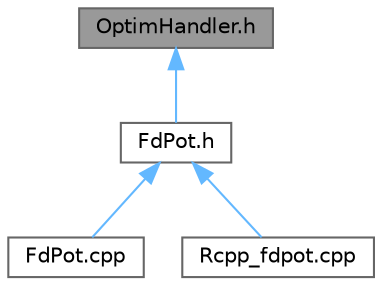 digraph "OptimHandler.h"
{
 // LATEX_PDF_SIZE
  bgcolor="transparent";
  edge [fontname=Helvetica,fontsize=10,labelfontname=Helvetica,labelfontsize=10];
  node [fontname=Helvetica,fontsize=10,shape=box,height=0.2,width=0.4];
  Node1 [label="OptimHandler.h",height=0.2,width=0.4,color="gray40", fillcolor="grey60", style="filled", fontcolor="black",tooltip=" "];
  Node1 -> Node2 [dir="back",color="steelblue1",style="solid"];
  Node2 [label="FdPot.h",height=0.2,width=0.4,color="grey40", fillcolor="white", style="filled",URL="$_fd_pot_8h.html",tooltip=" "];
  Node2 -> Node3 [dir="back",color="steelblue1",style="solid"];
  Node3 [label="FdPot.cpp",height=0.2,width=0.4,color="grey40", fillcolor="white", style="filled",URL="$_fd_pot_8cpp.html",tooltip=" "];
  Node2 -> Node4 [dir="back",color="steelblue1",style="solid"];
  Node4 [label="Rcpp_fdpot.cpp",height=0.2,width=0.4,color="grey40", fillcolor="white", style="filled",URL="$_rcpp__fdpot_8cpp.html",tooltip=" "];
}
